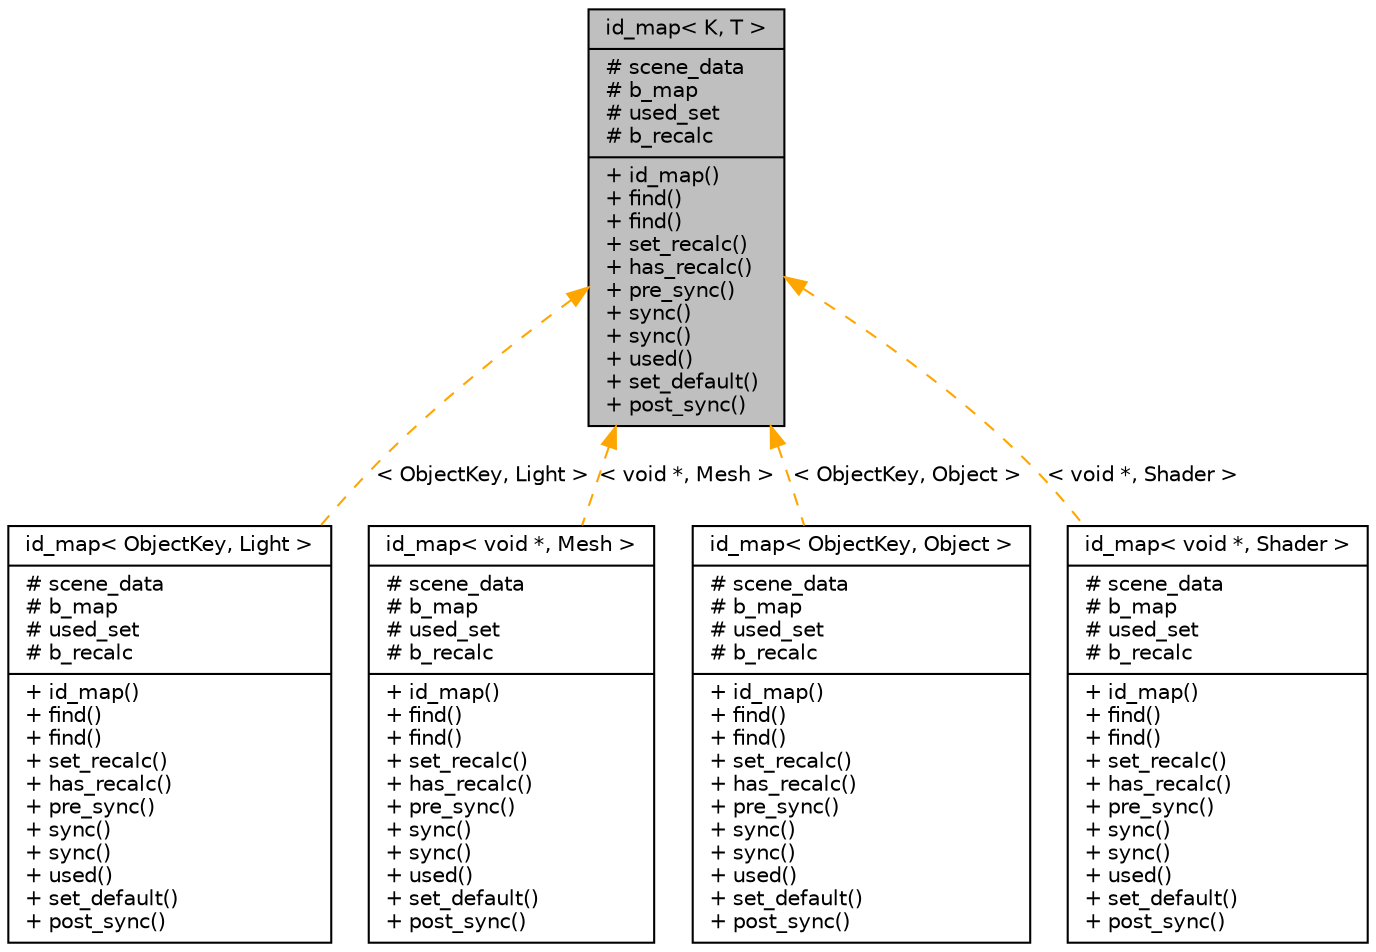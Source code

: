 digraph G
{
  edge [fontname="Helvetica",fontsize="10",labelfontname="Helvetica",labelfontsize="10"];
  node [fontname="Helvetica",fontsize="10",shape=record];
  Node1 [label="{id_map\< K, T \>\n|# scene_data\l# b_map\l# used_set\l# b_recalc\l|+ id_map()\l+ find()\l+ find()\l+ set_recalc()\l+ has_recalc()\l+ pre_sync()\l+ sync()\l+ sync()\l+ used()\l+ set_default()\l+ post_sync()\l}",height=0.2,width=0.4,color="black", fillcolor="grey75", style="filled" fontcolor="black"];
  Node1 -> Node2 [dir=back,color="orange",fontsize="10",style="dashed",label="\< ObjectKey, Light \>",fontname="Helvetica"];
  Node2 [label="{id_map\< ObjectKey, Light \>\n|# scene_data\l# b_map\l# used_set\l# b_recalc\l|+ id_map()\l+ find()\l+ find()\l+ set_recalc()\l+ has_recalc()\l+ pre_sync()\l+ sync()\l+ sync()\l+ used()\l+ set_default()\l+ post_sync()\l}",height=0.2,width=0.4,color="black", fillcolor="white", style="filled",URL="$d6/db9/classid__map.html"];
  Node1 -> Node3 [dir=back,color="orange",fontsize="10",style="dashed",label="\< void *, Mesh \>",fontname="Helvetica"];
  Node3 [label="{id_map\< void *, Mesh \>\n|# scene_data\l# b_map\l# used_set\l# b_recalc\l|+ id_map()\l+ find()\l+ find()\l+ set_recalc()\l+ has_recalc()\l+ pre_sync()\l+ sync()\l+ sync()\l+ used()\l+ set_default()\l+ post_sync()\l}",height=0.2,width=0.4,color="black", fillcolor="white", style="filled",URL="$d6/db9/classid__map.html"];
  Node1 -> Node4 [dir=back,color="orange",fontsize="10",style="dashed",label="\< ObjectKey, Object \>",fontname="Helvetica"];
  Node4 [label="{id_map\< ObjectKey, Object \>\n|# scene_data\l# b_map\l# used_set\l# b_recalc\l|+ id_map()\l+ find()\l+ find()\l+ set_recalc()\l+ has_recalc()\l+ pre_sync()\l+ sync()\l+ sync()\l+ used()\l+ set_default()\l+ post_sync()\l}",height=0.2,width=0.4,color="black", fillcolor="white", style="filled",URL="$d6/db9/classid__map.html"];
  Node1 -> Node5 [dir=back,color="orange",fontsize="10",style="dashed",label="\< void *, Shader \>",fontname="Helvetica"];
  Node5 [label="{id_map\< void *, Shader \>\n|# scene_data\l# b_map\l# used_set\l# b_recalc\l|+ id_map()\l+ find()\l+ find()\l+ set_recalc()\l+ has_recalc()\l+ pre_sync()\l+ sync()\l+ sync()\l+ used()\l+ set_default()\l+ post_sync()\l}",height=0.2,width=0.4,color="black", fillcolor="white", style="filled",URL="$d6/db9/classid__map.html"];
}
